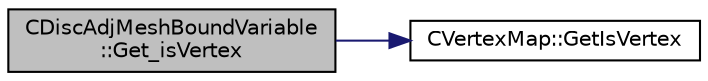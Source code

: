 digraph "CDiscAdjMeshBoundVariable::Get_isVertex"
{
  edge [fontname="Helvetica",fontsize="10",labelfontname="Helvetica",labelfontsize="10"];
  node [fontname="Helvetica",fontsize="10",shape=record];
  rankdir="LR";
  Node14 [label="CDiscAdjMeshBoundVariable\l::Get_isVertex",height=0.2,width=0.4,color="black", fillcolor="grey75", style="filled", fontcolor="black"];
  Node14 -> Node15 [color="midnightblue",fontsize="10",style="solid",fontname="Helvetica"];
  Node15 [label="CVertexMap::GetIsVertex",height=0.2,width=0.4,color="black", fillcolor="white", style="filled",URL="$class_c_vertex_map.html#a6f9fcc87ce7ad5cdbad4728e1c39b045",tooltip="Get wheter a point is marked as vertex. "];
}
